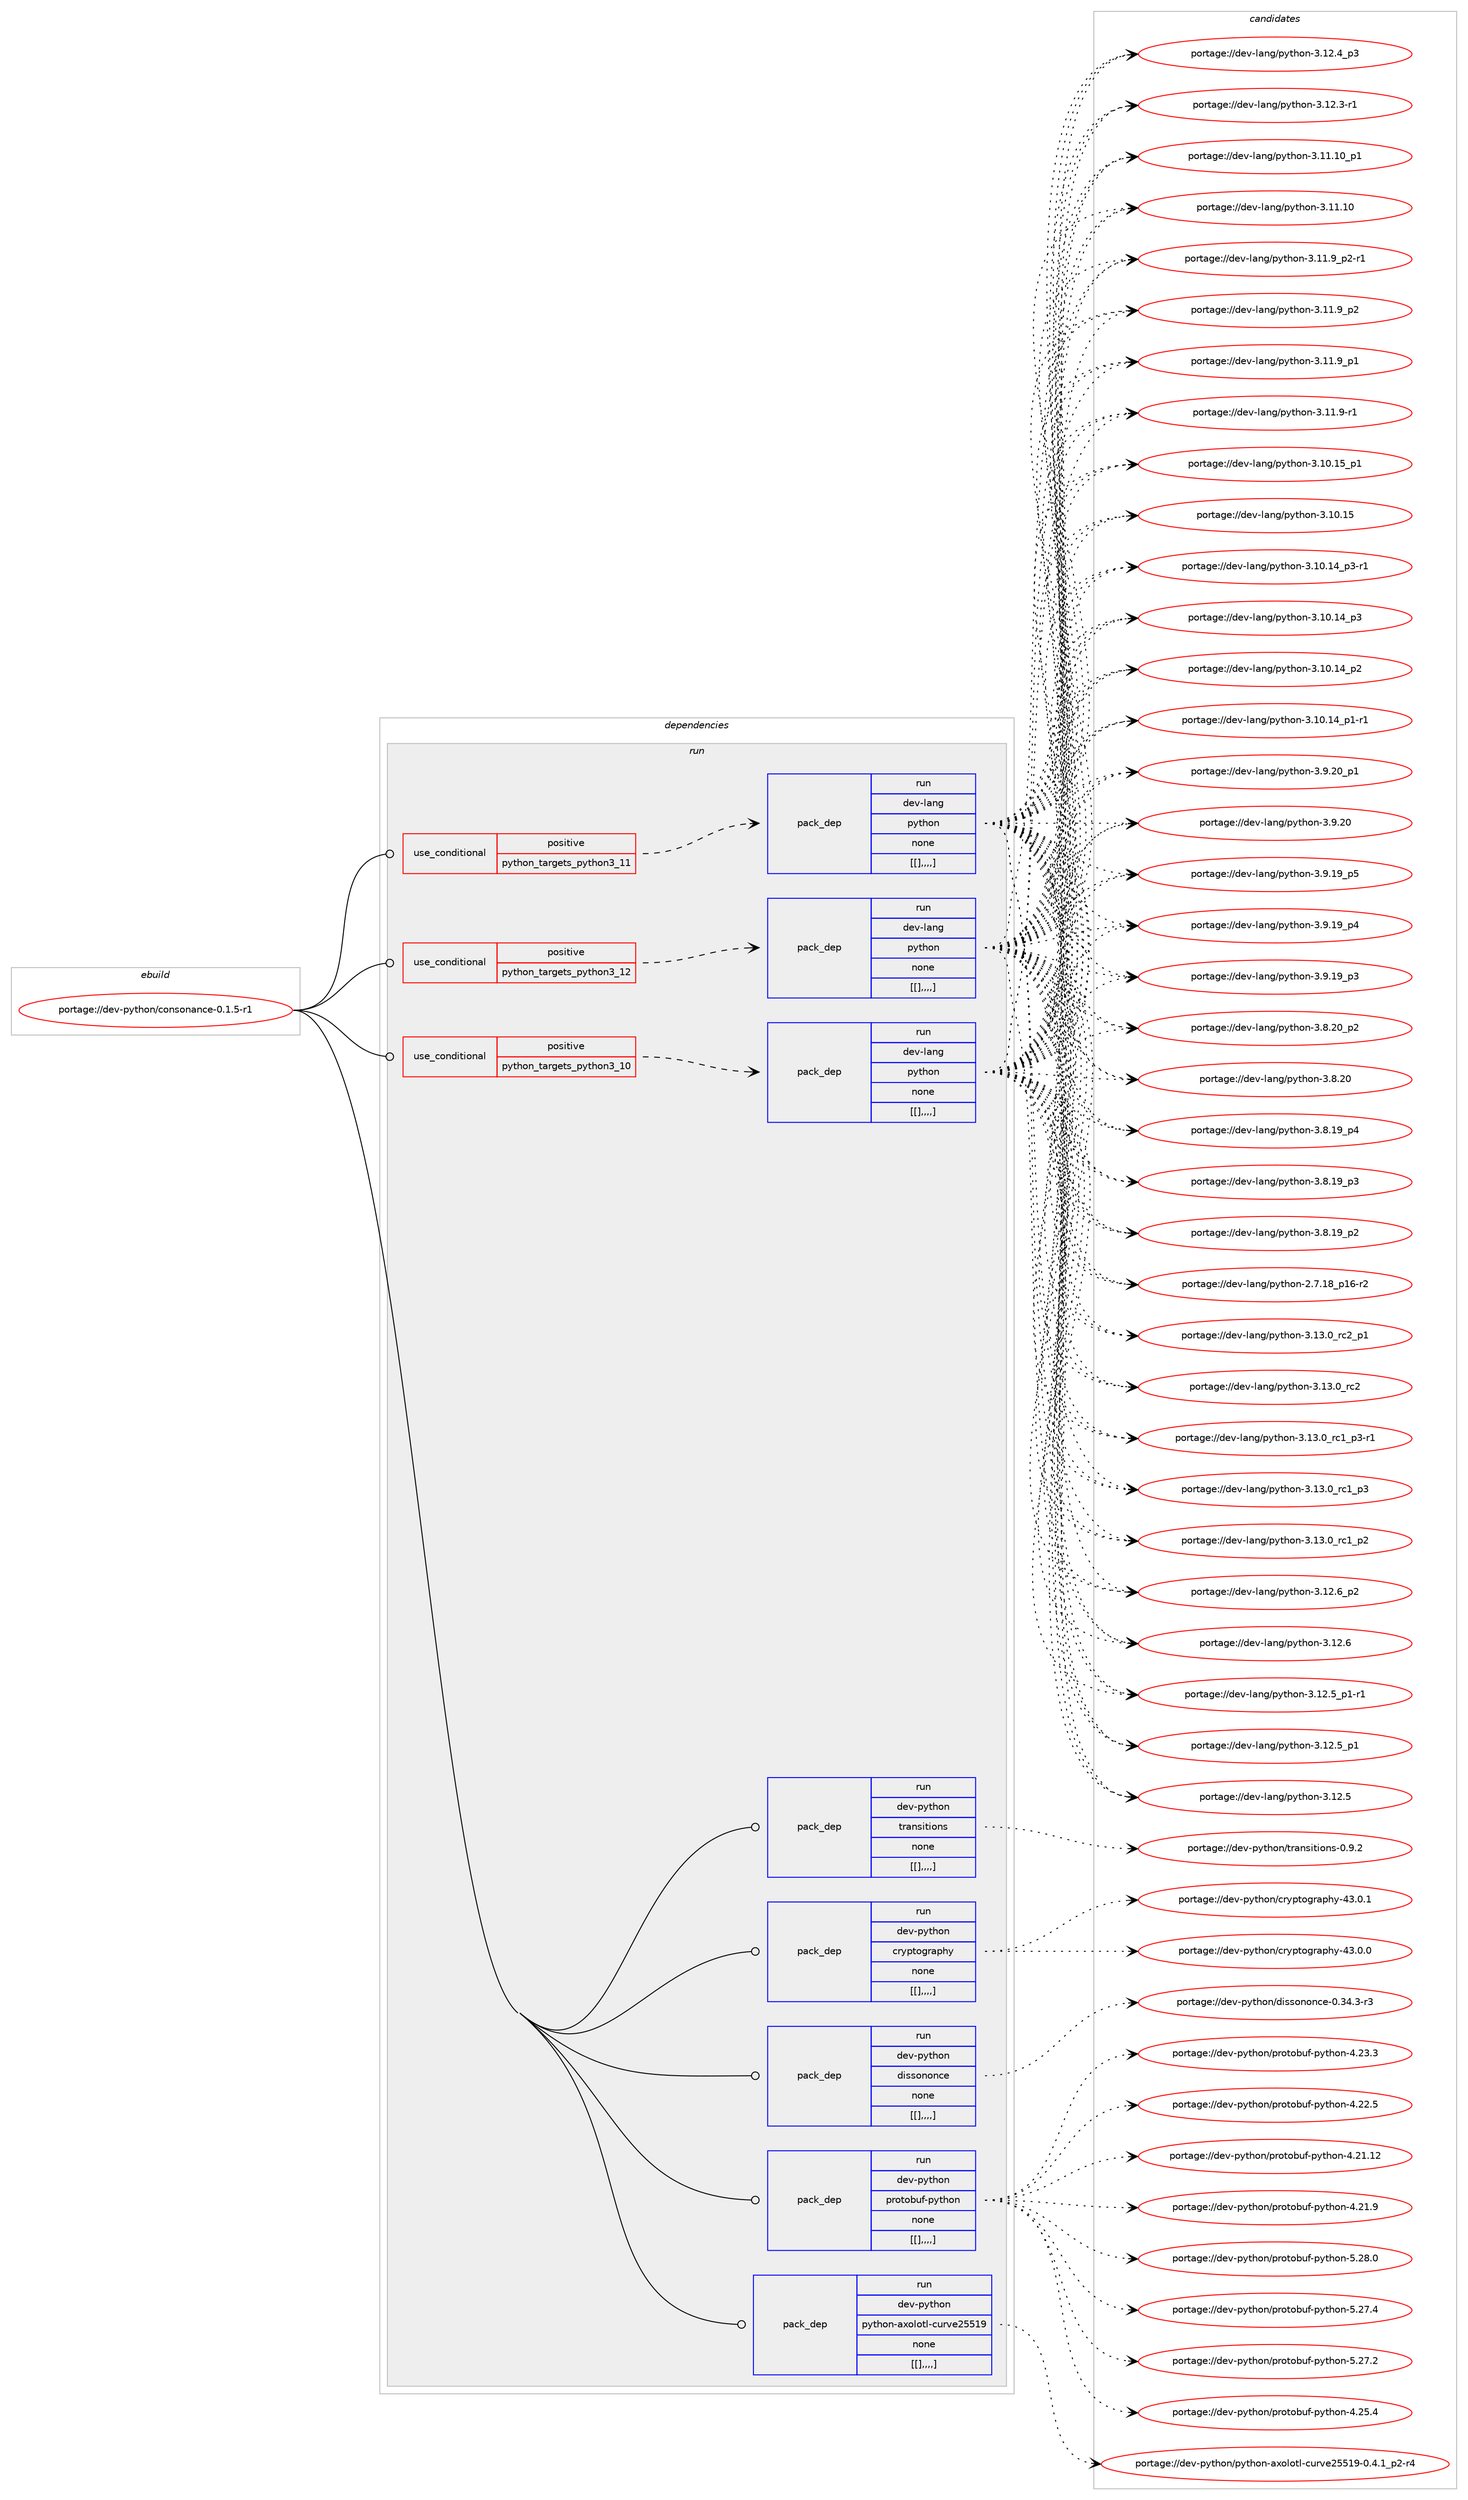 digraph prolog {

# *************
# Graph options
# *************

newrank=true;
concentrate=true;
compound=true;
graph [rankdir=LR,fontname=Helvetica,fontsize=10,ranksep=1.5];#, ranksep=2.5, nodesep=0.2];
edge  [arrowhead=vee];
node  [fontname=Helvetica,fontsize=10];

# **********
# The ebuild
# **********

subgraph cluster_leftcol {
color=gray;
label=<<i>ebuild</i>>;
id [label="portage://dev-python/consonance-0.1.5-r1", color=red, width=4, href="../dev-python/consonance-0.1.5-r1.svg"];
}

# ****************
# The dependencies
# ****************

subgraph cluster_midcol {
color=gray;
label=<<i>dependencies</i>>;
subgraph cluster_compile {
fillcolor="#eeeeee";
style=filled;
label=<<i>compile</i>>;
}
subgraph cluster_compileandrun {
fillcolor="#eeeeee";
style=filled;
label=<<i>compile and run</i>>;
}
subgraph cluster_run {
fillcolor="#eeeeee";
style=filled;
label=<<i>run</i>>;
subgraph cond32954 {
dependency145816 [label=<<TABLE BORDER="0" CELLBORDER="1" CELLSPACING="0" CELLPADDING="4"><TR><TD ROWSPAN="3" CELLPADDING="10">use_conditional</TD></TR><TR><TD>positive</TD></TR><TR><TD>python_targets_python3_10</TD></TR></TABLE>>, shape=none, color=red];
subgraph pack111650 {
dependency145817 [label=<<TABLE BORDER="0" CELLBORDER="1" CELLSPACING="0" CELLPADDING="4" WIDTH="220"><TR><TD ROWSPAN="6" CELLPADDING="30">pack_dep</TD></TR><TR><TD WIDTH="110">run</TD></TR><TR><TD>dev-lang</TD></TR><TR><TD>python</TD></TR><TR><TD>none</TD></TR><TR><TD>[[],,,,]</TD></TR></TABLE>>, shape=none, color=blue];
}
dependency145816:e -> dependency145817:w [weight=20,style="dashed",arrowhead="vee"];
}
id:e -> dependency145816:w [weight=20,style="solid",arrowhead="odot"];
subgraph cond32955 {
dependency145818 [label=<<TABLE BORDER="0" CELLBORDER="1" CELLSPACING="0" CELLPADDING="4"><TR><TD ROWSPAN="3" CELLPADDING="10">use_conditional</TD></TR><TR><TD>positive</TD></TR><TR><TD>python_targets_python3_11</TD></TR></TABLE>>, shape=none, color=red];
subgraph pack111651 {
dependency145819 [label=<<TABLE BORDER="0" CELLBORDER="1" CELLSPACING="0" CELLPADDING="4" WIDTH="220"><TR><TD ROWSPAN="6" CELLPADDING="30">pack_dep</TD></TR><TR><TD WIDTH="110">run</TD></TR><TR><TD>dev-lang</TD></TR><TR><TD>python</TD></TR><TR><TD>none</TD></TR><TR><TD>[[],,,,]</TD></TR></TABLE>>, shape=none, color=blue];
}
dependency145818:e -> dependency145819:w [weight=20,style="dashed",arrowhead="vee"];
}
id:e -> dependency145818:w [weight=20,style="solid",arrowhead="odot"];
subgraph cond32956 {
dependency145820 [label=<<TABLE BORDER="0" CELLBORDER="1" CELLSPACING="0" CELLPADDING="4"><TR><TD ROWSPAN="3" CELLPADDING="10">use_conditional</TD></TR><TR><TD>positive</TD></TR><TR><TD>python_targets_python3_12</TD></TR></TABLE>>, shape=none, color=red];
subgraph pack111652 {
dependency145821 [label=<<TABLE BORDER="0" CELLBORDER="1" CELLSPACING="0" CELLPADDING="4" WIDTH="220"><TR><TD ROWSPAN="6" CELLPADDING="30">pack_dep</TD></TR><TR><TD WIDTH="110">run</TD></TR><TR><TD>dev-lang</TD></TR><TR><TD>python</TD></TR><TR><TD>none</TD></TR><TR><TD>[[],,,,]</TD></TR></TABLE>>, shape=none, color=blue];
}
dependency145820:e -> dependency145821:w [weight=20,style="dashed",arrowhead="vee"];
}
id:e -> dependency145820:w [weight=20,style="solid",arrowhead="odot"];
subgraph pack111653 {
dependency145822 [label=<<TABLE BORDER="0" CELLBORDER="1" CELLSPACING="0" CELLPADDING="4" WIDTH="220"><TR><TD ROWSPAN="6" CELLPADDING="30">pack_dep</TD></TR><TR><TD WIDTH="110">run</TD></TR><TR><TD>dev-python</TD></TR><TR><TD>cryptography</TD></TR><TR><TD>none</TD></TR><TR><TD>[[],,,,]</TD></TR></TABLE>>, shape=none, color=blue];
}
id:e -> dependency145822:w [weight=20,style="solid",arrowhead="odot"];
subgraph pack111654 {
dependency145823 [label=<<TABLE BORDER="0" CELLBORDER="1" CELLSPACING="0" CELLPADDING="4" WIDTH="220"><TR><TD ROWSPAN="6" CELLPADDING="30">pack_dep</TD></TR><TR><TD WIDTH="110">run</TD></TR><TR><TD>dev-python</TD></TR><TR><TD>dissononce</TD></TR><TR><TD>none</TD></TR><TR><TD>[[],,,,]</TD></TR></TABLE>>, shape=none, color=blue];
}
id:e -> dependency145823:w [weight=20,style="solid",arrowhead="odot"];
subgraph pack111655 {
dependency145824 [label=<<TABLE BORDER="0" CELLBORDER="1" CELLSPACING="0" CELLPADDING="4" WIDTH="220"><TR><TD ROWSPAN="6" CELLPADDING="30">pack_dep</TD></TR><TR><TD WIDTH="110">run</TD></TR><TR><TD>dev-python</TD></TR><TR><TD>protobuf-python</TD></TR><TR><TD>none</TD></TR><TR><TD>[[],,,,]</TD></TR></TABLE>>, shape=none, color=blue];
}
id:e -> dependency145824:w [weight=20,style="solid",arrowhead="odot"];
subgraph pack111656 {
dependency145825 [label=<<TABLE BORDER="0" CELLBORDER="1" CELLSPACING="0" CELLPADDING="4" WIDTH="220"><TR><TD ROWSPAN="6" CELLPADDING="30">pack_dep</TD></TR><TR><TD WIDTH="110">run</TD></TR><TR><TD>dev-python</TD></TR><TR><TD>python-axolotl-curve25519</TD></TR><TR><TD>none</TD></TR><TR><TD>[[],,,,]</TD></TR></TABLE>>, shape=none, color=blue];
}
id:e -> dependency145825:w [weight=20,style="solid",arrowhead="odot"];
subgraph pack111657 {
dependency145826 [label=<<TABLE BORDER="0" CELLBORDER="1" CELLSPACING="0" CELLPADDING="4" WIDTH="220"><TR><TD ROWSPAN="6" CELLPADDING="30">pack_dep</TD></TR><TR><TD WIDTH="110">run</TD></TR><TR><TD>dev-python</TD></TR><TR><TD>transitions</TD></TR><TR><TD>none</TD></TR><TR><TD>[[],,,,]</TD></TR></TABLE>>, shape=none, color=blue];
}
id:e -> dependency145826:w [weight=20,style="solid",arrowhead="odot"];
}
}

# **************
# The candidates
# **************

subgraph cluster_choices {
rank=same;
color=gray;
label=<<i>candidates</i>>;

subgraph choice111650 {
color=black;
nodesep=1;
choice100101118451089711010347112121116104111110455146495146489511499509511249 [label="portage://dev-lang/python-3.13.0_rc2_p1", color=red, width=4,href="../dev-lang/python-3.13.0_rc2_p1.svg"];
choice10010111845108971101034711212111610411111045514649514648951149950 [label="portage://dev-lang/python-3.13.0_rc2", color=red, width=4,href="../dev-lang/python-3.13.0_rc2.svg"];
choice1001011184510897110103471121211161041111104551464951464895114994995112514511449 [label="portage://dev-lang/python-3.13.0_rc1_p3-r1", color=red, width=4,href="../dev-lang/python-3.13.0_rc1_p3-r1.svg"];
choice100101118451089711010347112121116104111110455146495146489511499499511251 [label="portage://dev-lang/python-3.13.0_rc1_p3", color=red, width=4,href="../dev-lang/python-3.13.0_rc1_p3.svg"];
choice100101118451089711010347112121116104111110455146495146489511499499511250 [label="portage://dev-lang/python-3.13.0_rc1_p2", color=red, width=4,href="../dev-lang/python-3.13.0_rc1_p2.svg"];
choice100101118451089711010347112121116104111110455146495046549511250 [label="portage://dev-lang/python-3.12.6_p2", color=red, width=4,href="../dev-lang/python-3.12.6_p2.svg"];
choice10010111845108971101034711212111610411111045514649504654 [label="portage://dev-lang/python-3.12.6", color=red, width=4,href="../dev-lang/python-3.12.6.svg"];
choice1001011184510897110103471121211161041111104551464950465395112494511449 [label="portage://dev-lang/python-3.12.5_p1-r1", color=red, width=4,href="../dev-lang/python-3.12.5_p1-r1.svg"];
choice100101118451089711010347112121116104111110455146495046539511249 [label="portage://dev-lang/python-3.12.5_p1", color=red, width=4,href="../dev-lang/python-3.12.5_p1.svg"];
choice10010111845108971101034711212111610411111045514649504653 [label="portage://dev-lang/python-3.12.5", color=red, width=4,href="../dev-lang/python-3.12.5.svg"];
choice100101118451089711010347112121116104111110455146495046529511251 [label="portage://dev-lang/python-3.12.4_p3", color=red, width=4,href="../dev-lang/python-3.12.4_p3.svg"];
choice100101118451089711010347112121116104111110455146495046514511449 [label="portage://dev-lang/python-3.12.3-r1", color=red, width=4,href="../dev-lang/python-3.12.3-r1.svg"];
choice10010111845108971101034711212111610411111045514649494649489511249 [label="portage://dev-lang/python-3.11.10_p1", color=red, width=4,href="../dev-lang/python-3.11.10_p1.svg"];
choice1001011184510897110103471121211161041111104551464949464948 [label="portage://dev-lang/python-3.11.10", color=red, width=4,href="../dev-lang/python-3.11.10.svg"];
choice1001011184510897110103471121211161041111104551464949465795112504511449 [label="portage://dev-lang/python-3.11.9_p2-r1", color=red, width=4,href="../dev-lang/python-3.11.9_p2-r1.svg"];
choice100101118451089711010347112121116104111110455146494946579511250 [label="portage://dev-lang/python-3.11.9_p2", color=red, width=4,href="../dev-lang/python-3.11.9_p2.svg"];
choice100101118451089711010347112121116104111110455146494946579511249 [label="portage://dev-lang/python-3.11.9_p1", color=red, width=4,href="../dev-lang/python-3.11.9_p1.svg"];
choice100101118451089711010347112121116104111110455146494946574511449 [label="portage://dev-lang/python-3.11.9-r1", color=red, width=4,href="../dev-lang/python-3.11.9-r1.svg"];
choice10010111845108971101034711212111610411111045514649484649539511249 [label="portage://dev-lang/python-3.10.15_p1", color=red, width=4,href="../dev-lang/python-3.10.15_p1.svg"];
choice1001011184510897110103471121211161041111104551464948464953 [label="portage://dev-lang/python-3.10.15", color=red, width=4,href="../dev-lang/python-3.10.15.svg"];
choice100101118451089711010347112121116104111110455146494846495295112514511449 [label="portage://dev-lang/python-3.10.14_p3-r1", color=red, width=4,href="../dev-lang/python-3.10.14_p3-r1.svg"];
choice10010111845108971101034711212111610411111045514649484649529511251 [label="portage://dev-lang/python-3.10.14_p3", color=red, width=4,href="../dev-lang/python-3.10.14_p3.svg"];
choice10010111845108971101034711212111610411111045514649484649529511250 [label="portage://dev-lang/python-3.10.14_p2", color=red, width=4,href="../dev-lang/python-3.10.14_p2.svg"];
choice100101118451089711010347112121116104111110455146494846495295112494511449 [label="portage://dev-lang/python-3.10.14_p1-r1", color=red, width=4,href="../dev-lang/python-3.10.14_p1-r1.svg"];
choice100101118451089711010347112121116104111110455146574650489511249 [label="portage://dev-lang/python-3.9.20_p1", color=red, width=4,href="../dev-lang/python-3.9.20_p1.svg"];
choice10010111845108971101034711212111610411111045514657465048 [label="portage://dev-lang/python-3.9.20", color=red, width=4,href="../dev-lang/python-3.9.20.svg"];
choice100101118451089711010347112121116104111110455146574649579511253 [label="portage://dev-lang/python-3.9.19_p5", color=red, width=4,href="../dev-lang/python-3.9.19_p5.svg"];
choice100101118451089711010347112121116104111110455146574649579511252 [label="portage://dev-lang/python-3.9.19_p4", color=red, width=4,href="../dev-lang/python-3.9.19_p4.svg"];
choice100101118451089711010347112121116104111110455146574649579511251 [label="portage://dev-lang/python-3.9.19_p3", color=red, width=4,href="../dev-lang/python-3.9.19_p3.svg"];
choice100101118451089711010347112121116104111110455146564650489511250 [label="portage://dev-lang/python-3.8.20_p2", color=red, width=4,href="../dev-lang/python-3.8.20_p2.svg"];
choice10010111845108971101034711212111610411111045514656465048 [label="portage://dev-lang/python-3.8.20", color=red, width=4,href="../dev-lang/python-3.8.20.svg"];
choice100101118451089711010347112121116104111110455146564649579511252 [label="portage://dev-lang/python-3.8.19_p4", color=red, width=4,href="../dev-lang/python-3.8.19_p4.svg"];
choice100101118451089711010347112121116104111110455146564649579511251 [label="portage://dev-lang/python-3.8.19_p3", color=red, width=4,href="../dev-lang/python-3.8.19_p3.svg"];
choice100101118451089711010347112121116104111110455146564649579511250 [label="portage://dev-lang/python-3.8.19_p2", color=red, width=4,href="../dev-lang/python-3.8.19_p2.svg"];
choice100101118451089711010347112121116104111110455046554649569511249544511450 [label="portage://dev-lang/python-2.7.18_p16-r2", color=red, width=4,href="../dev-lang/python-2.7.18_p16-r2.svg"];
dependency145817:e -> choice100101118451089711010347112121116104111110455146495146489511499509511249:w [style=dotted,weight="100"];
dependency145817:e -> choice10010111845108971101034711212111610411111045514649514648951149950:w [style=dotted,weight="100"];
dependency145817:e -> choice1001011184510897110103471121211161041111104551464951464895114994995112514511449:w [style=dotted,weight="100"];
dependency145817:e -> choice100101118451089711010347112121116104111110455146495146489511499499511251:w [style=dotted,weight="100"];
dependency145817:e -> choice100101118451089711010347112121116104111110455146495146489511499499511250:w [style=dotted,weight="100"];
dependency145817:e -> choice100101118451089711010347112121116104111110455146495046549511250:w [style=dotted,weight="100"];
dependency145817:e -> choice10010111845108971101034711212111610411111045514649504654:w [style=dotted,weight="100"];
dependency145817:e -> choice1001011184510897110103471121211161041111104551464950465395112494511449:w [style=dotted,weight="100"];
dependency145817:e -> choice100101118451089711010347112121116104111110455146495046539511249:w [style=dotted,weight="100"];
dependency145817:e -> choice10010111845108971101034711212111610411111045514649504653:w [style=dotted,weight="100"];
dependency145817:e -> choice100101118451089711010347112121116104111110455146495046529511251:w [style=dotted,weight="100"];
dependency145817:e -> choice100101118451089711010347112121116104111110455146495046514511449:w [style=dotted,weight="100"];
dependency145817:e -> choice10010111845108971101034711212111610411111045514649494649489511249:w [style=dotted,weight="100"];
dependency145817:e -> choice1001011184510897110103471121211161041111104551464949464948:w [style=dotted,weight="100"];
dependency145817:e -> choice1001011184510897110103471121211161041111104551464949465795112504511449:w [style=dotted,weight="100"];
dependency145817:e -> choice100101118451089711010347112121116104111110455146494946579511250:w [style=dotted,weight="100"];
dependency145817:e -> choice100101118451089711010347112121116104111110455146494946579511249:w [style=dotted,weight="100"];
dependency145817:e -> choice100101118451089711010347112121116104111110455146494946574511449:w [style=dotted,weight="100"];
dependency145817:e -> choice10010111845108971101034711212111610411111045514649484649539511249:w [style=dotted,weight="100"];
dependency145817:e -> choice1001011184510897110103471121211161041111104551464948464953:w [style=dotted,weight="100"];
dependency145817:e -> choice100101118451089711010347112121116104111110455146494846495295112514511449:w [style=dotted,weight="100"];
dependency145817:e -> choice10010111845108971101034711212111610411111045514649484649529511251:w [style=dotted,weight="100"];
dependency145817:e -> choice10010111845108971101034711212111610411111045514649484649529511250:w [style=dotted,weight="100"];
dependency145817:e -> choice100101118451089711010347112121116104111110455146494846495295112494511449:w [style=dotted,weight="100"];
dependency145817:e -> choice100101118451089711010347112121116104111110455146574650489511249:w [style=dotted,weight="100"];
dependency145817:e -> choice10010111845108971101034711212111610411111045514657465048:w [style=dotted,weight="100"];
dependency145817:e -> choice100101118451089711010347112121116104111110455146574649579511253:w [style=dotted,weight="100"];
dependency145817:e -> choice100101118451089711010347112121116104111110455146574649579511252:w [style=dotted,weight="100"];
dependency145817:e -> choice100101118451089711010347112121116104111110455146574649579511251:w [style=dotted,weight="100"];
dependency145817:e -> choice100101118451089711010347112121116104111110455146564650489511250:w [style=dotted,weight="100"];
dependency145817:e -> choice10010111845108971101034711212111610411111045514656465048:w [style=dotted,weight="100"];
dependency145817:e -> choice100101118451089711010347112121116104111110455146564649579511252:w [style=dotted,weight="100"];
dependency145817:e -> choice100101118451089711010347112121116104111110455146564649579511251:w [style=dotted,weight="100"];
dependency145817:e -> choice100101118451089711010347112121116104111110455146564649579511250:w [style=dotted,weight="100"];
dependency145817:e -> choice100101118451089711010347112121116104111110455046554649569511249544511450:w [style=dotted,weight="100"];
}
subgraph choice111651 {
color=black;
nodesep=1;
choice100101118451089711010347112121116104111110455146495146489511499509511249 [label="portage://dev-lang/python-3.13.0_rc2_p1", color=red, width=4,href="../dev-lang/python-3.13.0_rc2_p1.svg"];
choice10010111845108971101034711212111610411111045514649514648951149950 [label="portage://dev-lang/python-3.13.0_rc2", color=red, width=4,href="../dev-lang/python-3.13.0_rc2.svg"];
choice1001011184510897110103471121211161041111104551464951464895114994995112514511449 [label="portage://dev-lang/python-3.13.0_rc1_p3-r1", color=red, width=4,href="../dev-lang/python-3.13.0_rc1_p3-r1.svg"];
choice100101118451089711010347112121116104111110455146495146489511499499511251 [label="portage://dev-lang/python-3.13.0_rc1_p3", color=red, width=4,href="../dev-lang/python-3.13.0_rc1_p3.svg"];
choice100101118451089711010347112121116104111110455146495146489511499499511250 [label="portage://dev-lang/python-3.13.0_rc1_p2", color=red, width=4,href="../dev-lang/python-3.13.0_rc1_p2.svg"];
choice100101118451089711010347112121116104111110455146495046549511250 [label="portage://dev-lang/python-3.12.6_p2", color=red, width=4,href="../dev-lang/python-3.12.6_p2.svg"];
choice10010111845108971101034711212111610411111045514649504654 [label="portage://dev-lang/python-3.12.6", color=red, width=4,href="../dev-lang/python-3.12.6.svg"];
choice1001011184510897110103471121211161041111104551464950465395112494511449 [label="portage://dev-lang/python-3.12.5_p1-r1", color=red, width=4,href="../dev-lang/python-3.12.5_p1-r1.svg"];
choice100101118451089711010347112121116104111110455146495046539511249 [label="portage://dev-lang/python-3.12.5_p1", color=red, width=4,href="../dev-lang/python-3.12.5_p1.svg"];
choice10010111845108971101034711212111610411111045514649504653 [label="portage://dev-lang/python-3.12.5", color=red, width=4,href="../dev-lang/python-3.12.5.svg"];
choice100101118451089711010347112121116104111110455146495046529511251 [label="portage://dev-lang/python-3.12.4_p3", color=red, width=4,href="../dev-lang/python-3.12.4_p3.svg"];
choice100101118451089711010347112121116104111110455146495046514511449 [label="portage://dev-lang/python-3.12.3-r1", color=red, width=4,href="../dev-lang/python-3.12.3-r1.svg"];
choice10010111845108971101034711212111610411111045514649494649489511249 [label="portage://dev-lang/python-3.11.10_p1", color=red, width=4,href="../dev-lang/python-3.11.10_p1.svg"];
choice1001011184510897110103471121211161041111104551464949464948 [label="portage://dev-lang/python-3.11.10", color=red, width=4,href="../dev-lang/python-3.11.10.svg"];
choice1001011184510897110103471121211161041111104551464949465795112504511449 [label="portage://dev-lang/python-3.11.9_p2-r1", color=red, width=4,href="../dev-lang/python-3.11.9_p2-r1.svg"];
choice100101118451089711010347112121116104111110455146494946579511250 [label="portage://dev-lang/python-3.11.9_p2", color=red, width=4,href="../dev-lang/python-3.11.9_p2.svg"];
choice100101118451089711010347112121116104111110455146494946579511249 [label="portage://dev-lang/python-3.11.9_p1", color=red, width=4,href="../dev-lang/python-3.11.9_p1.svg"];
choice100101118451089711010347112121116104111110455146494946574511449 [label="portage://dev-lang/python-3.11.9-r1", color=red, width=4,href="../dev-lang/python-3.11.9-r1.svg"];
choice10010111845108971101034711212111610411111045514649484649539511249 [label="portage://dev-lang/python-3.10.15_p1", color=red, width=4,href="../dev-lang/python-3.10.15_p1.svg"];
choice1001011184510897110103471121211161041111104551464948464953 [label="portage://dev-lang/python-3.10.15", color=red, width=4,href="../dev-lang/python-3.10.15.svg"];
choice100101118451089711010347112121116104111110455146494846495295112514511449 [label="portage://dev-lang/python-3.10.14_p3-r1", color=red, width=4,href="../dev-lang/python-3.10.14_p3-r1.svg"];
choice10010111845108971101034711212111610411111045514649484649529511251 [label="portage://dev-lang/python-3.10.14_p3", color=red, width=4,href="../dev-lang/python-3.10.14_p3.svg"];
choice10010111845108971101034711212111610411111045514649484649529511250 [label="portage://dev-lang/python-3.10.14_p2", color=red, width=4,href="../dev-lang/python-3.10.14_p2.svg"];
choice100101118451089711010347112121116104111110455146494846495295112494511449 [label="portage://dev-lang/python-3.10.14_p1-r1", color=red, width=4,href="../dev-lang/python-3.10.14_p1-r1.svg"];
choice100101118451089711010347112121116104111110455146574650489511249 [label="portage://dev-lang/python-3.9.20_p1", color=red, width=4,href="../dev-lang/python-3.9.20_p1.svg"];
choice10010111845108971101034711212111610411111045514657465048 [label="portage://dev-lang/python-3.9.20", color=red, width=4,href="../dev-lang/python-3.9.20.svg"];
choice100101118451089711010347112121116104111110455146574649579511253 [label="portage://dev-lang/python-3.9.19_p5", color=red, width=4,href="../dev-lang/python-3.9.19_p5.svg"];
choice100101118451089711010347112121116104111110455146574649579511252 [label="portage://dev-lang/python-3.9.19_p4", color=red, width=4,href="../dev-lang/python-3.9.19_p4.svg"];
choice100101118451089711010347112121116104111110455146574649579511251 [label="portage://dev-lang/python-3.9.19_p3", color=red, width=4,href="../dev-lang/python-3.9.19_p3.svg"];
choice100101118451089711010347112121116104111110455146564650489511250 [label="portage://dev-lang/python-3.8.20_p2", color=red, width=4,href="../dev-lang/python-3.8.20_p2.svg"];
choice10010111845108971101034711212111610411111045514656465048 [label="portage://dev-lang/python-3.8.20", color=red, width=4,href="../dev-lang/python-3.8.20.svg"];
choice100101118451089711010347112121116104111110455146564649579511252 [label="portage://dev-lang/python-3.8.19_p4", color=red, width=4,href="../dev-lang/python-3.8.19_p4.svg"];
choice100101118451089711010347112121116104111110455146564649579511251 [label="portage://dev-lang/python-3.8.19_p3", color=red, width=4,href="../dev-lang/python-3.8.19_p3.svg"];
choice100101118451089711010347112121116104111110455146564649579511250 [label="portage://dev-lang/python-3.8.19_p2", color=red, width=4,href="../dev-lang/python-3.8.19_p2.svg"];
choice100101118451089711010347112121116104111110455046554649569511249544511450 [label="portage://dev-lang/python-2.7.18_p16-r2", color=red, width=4,href="../dev-lang/python-2.7.18_p16-r2.svg"];
dependency145819:e -> choice100101118451089711010347112121116104111110455146495146489511499509511249:w [style=dotted,weight="100"];
dependency145819:e -> choice10010111845108971101034711212111610411111045514649514648951149950:w [style=dotted,weight="100"];
dependency145819:e -> choice1001011184510897110103471121211161041111104551464951464895114994995112514511449:w [style=dotted,weight="100"];
dependency145819:e -> choice100101118451089711010347112121116104111110455146495146489511499499511251:w [style=dotted,weight="100"];
dependency145819:e -> choice100101118451089711010347112121116104111110455146495146489511499499511250:w [style=dotted,weight="100"];
dependency145819:e -> choice100101118451089711010347112121116104111110455146495046549511250:w [style=dotted,weight="100"];
dependency145819:e -> choice10010111845108971101034711212111610411111045514649504654:w [style=dotted,weight="100"];
dependency145819:e -> choice1001011184510897110103471121211161041111104551464950465395112494511449:w [style=dotted,weight="100"];
dependency145819:e -> choice100101118451089711010347112121116104111110455146495046539511249:w [style=dotted,weight="100"];
dependency145819:e -> choice10010111845108971101034711212111610411111045514649504653:w [style=dotted,weight="100"];
dependency145819:e -> choice100101118451089711010347112121116104111110455146495046529511251:w [style=dotted,weight="100"];
dependency145819:e -> choice100101118451089711010347112121116104111110455146495046514511449:w [style=dotted,weight="100"];
dependency145819:e -> choice10010111845108971101034711212111610411111045514649494649489511249:w [style=dotted,weight="100"];
dependency145819:e -> choice1001011184510897110103471121211161041111104551464949464948:w [style=dotted,weight="100"];
dependency145819:e -> choice1001011184510897110103471121211161041111104551464949465795112504511449:w [style=dotted,weight="100"];
dependency145819:e -> choice100101118451089711010347112121116104111110455146494946579511250:w [style=dotted,weight="100"];
dependency145819:e -> choice100101118451089711010347112121116104111110455146494946579511249:w [style=dotted,weight="100"];
dependency145819:e -> choice100101118451089711010347112121116104111110455146494946574511449:w [style=dotted,weight="100"];
dependency145819:e -> choice10010111845108971101034711212111610411111045514649484649539511249:w [style=dotted,weight="100"];
dependency145819:e -> choice1001011184510897110103471121211161041111104551464948464953:w [style=dotted,weight="100"];
dependency145819:e -> choice100101118451089711010347112121116104111110455146494846495295112514511449:w [style=dotted,weight="100"];
dependency145819:e -> choice10010111845108971101034711212111610411111045514649484649529511251:w [style=dotted,weight="100"];
dependency145819:e -> choice10010111845108971101034711212111610411111045514649484649529511250:w [style=dotted,weight="100"];
dependency145819:e -> choice100101118451089711010347112121116104111110455146494846495295112494511449:w [style=dotted,weight="100"];
dependency145819:e -> choice100101118451089711010347112121116104111110455146574650489511249:w [style=dotted,weight="100"];
dependency145819:e -> choice10010111845108971101034711212111610411111045514657465048:w [style=dotted,weight="100"];
dependency145819:e -> choice100101118451089711010347112121116104111110455146574649579511253:w [style=dotted,weight="100"];
dependency145819:e -> choice100101118451089711010347112121116104111110455146574649579511252:w [style=dotted,weight="100"];
dependency145819:e -> choice100101118451089711010347112121116104111110455146574649579511251:w [style=dotted,weight="100"];
dependency145819:e -> choice100101118451089711010347112121116104111110455146564650489511250:w [style=dotted,weight="100"];
dependency145819:e -> choice10010111845108971101034711212111610411111045514656465048:w [style=dotted,weight="100"];
dependency145819:e -> choice100101118451089711010347112121116104111110455146564649579511252:w [style=dotted,weight="100"];
dependency145819:e -> choice100101118451089711010347112121116104111110455146564649579511251:w [style=dotted,weight="100"];
dependency145819:e -> choice100101118451089711010347112121116104111110455146564649579511250:w [style=dotted,weight="100"];
dependency145819:e -> choice100101118451089711010347112121116104111110455046554649569511249544511450:w [style=dotted,weight="100"];
}
subgraph choice111652 {
color=black;
nodesep=1;
choice100101118451089711010347112121116104111110455146495146489511499509511249 [label="portage://dev-lang/python-3.13.0_rc2_p1", color=red, width=4,href="../dev-lang/python-3.13.0_rc2_p1.svg"];
choice10010111845108971101034711212111610411111045514649514648951149950 [label="portage://dev-lang/python-3.13.0_rc2", color=red, width=4,href="../dev-lang/python-3.13.0_rc2.svg"];
choice1001011184510897110103471121211161041111104551464951464895114994995112514511449 [label="portage://dev-lang/python-3.13.0_rc1_p3-r1", color=red, width=4,href="../dev-lang/python-3.13.0_rc1_p3-r1.svg"];
choice100101118451089711010347112121116104111110455146495146489511499499511251 [label="portage://dev-lang/python-3.13.0_rc1_p3", color=red, width=4,href="../dev-lang/python-3.13.0_rc1_p3.svg"];
choice100101118451089711010347112121116104111110455146495146489511499499511250 [label="portage://dev-lang/python-3.13.0_rc1_p2", color=red, width=4,href="../dev-lang/python-3.13.0_rc1_p2.svg"];
choice100101118451089711010347112121116104111110455146495046549511250 [label="portage://dev-lang/python-3.12.6_p2", color=red, width=4,href="../dev-lang/python-3.12.6_p2.svg"];
choice10010111845108971101034711212111610411111045514649504654 [label="portage://dev-lang/python-3.12.6", color=red, width=4,href="../dev-lang/python-3.12.6.svg"];
choice1001011184510897110103471121211161041111104551464950465395112494511449 [label="portage://dev-lang/python-3.12.5_p1-r1", color=red, width=4,href="../dev-lang/python-3.12.5_p1-r1.svg"];
choice100101118451089711010347112121116104111110455146495046539511249 [label="portage://dev-lang/python-3.12.5_p1", color=red, width=4,href="../dev-lang/python-3.12.5_p1.svg"];
choice10010111845108971101034711212111610411111045514649504653 [label="portage://dev-lang/python-3.12.5", color=red, width=4,href="../dev-lang/python-3.12.5.svg"];
choice100101118451089711010347112121116104111110455146495046529511251 [label="portage://dev-lang/python-3.12.4_p3", color=red, width=4,href="../dev-lang/python-3.12.4_p3.svg"];
choice100101118451089711010347112121116104111110455146495046514511449 [label="portage://dev-lang/python-3.12.3-r1", color=red, width=4,href="../dev-lang/python-3.12.3-r1.svg"];
choice10010111845108971101034711212111610411111045514649494649489511249 [label="portage://dev-lang/python-3.11.10_p1", color=red, width=4,href="../dev-lang/python-3.11.10_p1.svg"];
choice1001011184510897110103471121211161041111104551464949464948 [label="portage://dev-lang/python-3.11.10", color=red, width=4,href="../dev-lang/python-3.11.10.svg"];
choice1001011184510897110103471121211161041111104551464949465795112504511449 [label="portage://dev-lang/python-3.11.9_p2-r1", color=red, width=4,href="../dev-lang/python-3.11.9_p2-r1.svg"];
choice100101118451089711010347112121116104111110455146494946579511250 [label="portage://dev-lang/python-3.11.9_p2", color=red, width=4,href="../dev-lang/python-3.11.9_p2.svg"];
choice100101118451089711010347112121116104111110455146494946579511249 [label="portage://dev-lang/python-3.11.9_p1", color=red, width=4,href="../dev-lang/python-3.11.9_p1.svg"];
choice100101118451089711010347112121116104111110455146494946574511449 [label="portage://dev-lang/python-3.11.9-r1", color=red, width=4,href="../dev-lang/python-3.11.9-r1.svg"];
choice10010111845108971101034711212111610411111045514649484649539511249 [label="portage://dev-lang/python-3.10.15_p1", color=red, width=4,href="../dev-lang/python-3.10.15_p1.svg"];
choice1001011184510897110103471121211161041111104551464948464953 [label="portage://dev-lang/python-3.10.15", color=red, width=4,href="../dev-lang/python-3.10.15.svg"];
choice100101118451089711010347112121116104111110455146494846495295112514511449 [label="portage://dev-lang/python-3.10.14_p3-r1", color=red, width=4,href="../dev-lang/python-3.10.14_p3-r1.svg"];
choice10010111845108971101034711212111610411111045514649484649529511251 [label="portage://dev-lang/python-3.10.14_p3", color=red, width=4,href="../dev-lang/python-3.10.14_p3.svg"];
choice10010111845108971101034711212111610411111045514649484649529511250 [label="portage://dev-lang/python-3.10.14_p2", color=red, width=4,href="../dev-lang/python-3.10.14_p2.svg"];
choice100101118451089711010347112121116104111110455146494846495295112494511449 [label="portage://dev-lang/python-3.10.14_p1-r1", color=red, width=4,href="../dev-lang/python-3.10.14_p1-r1.svg"];
choice100101118451089711010347112121116104111110455146574650489511249 [label="portage://dev-lang/python-3.9.20_p1", color=red, width=4,href="../dev-lang/python-3.9.20_p1.svg"];
choice10010111845108971101034711212111610411111045514657465048 [label="portage://dev-lang/python-3.9.20", color=red, width=4,href="../dev-lang/python-3.9.20.svg"];
choice100101118451089711010347112121116104111110455146574649579511253 [label="portage://dev-lang/python-3.9.19_p5", color=red, width=4,href="../dev-lang/python-3.9.19_p5.svg"];
choice100101118451089711010347112121116104111110455146574649579511252 [label="portage://dev-lang/python-3.9.19_p4", color=red, width=4,href="../dev-lang/python-3.9.19_p4.svg"];
choice100101118451089711010347112121116104111110455146574649579511251 [label="portage://dev-lang/python-3.9.19_p3", color=red, width=4,href="../dev-lang/python-3.9.19_p3.svg"];
choice100101118451089711010347112121116104111110455146564650489511250 [label="portage://dev-lang/python-3.8.20_p2", color=red, width=4,href="../dev-lang/python-3.8.20_p2.svg"];
choice10010111845108971101034711212111610411111045514656465048 [label="portage://dev-lang/python-3.8.20", color=red, width=4,href="../dev-lang/python-3.8.20.svg"];
choice100101118451089711010347112121116104111110455146564649579511252 [label="portage://dev-lang/python-3.8.19_p4", color=red, width=4,href="../dev-lang/python-3.8.19_p4.svg"];
choice100101118451089711010347112121116104111110455146564649579511251 [label="portage://dev-lang/python-3.8.19_p3", color=red, width=4,href="../dev-lang/python-3.8.19_p3.svg"];
choice100101118451089711010347112121116104111110455146564649579511250 [label="portage://dev-lang/python-3.8.19_p2", color=red, width=4,href="../dev-lang/python-3.8.19_p2.svg"];
choice100101118451089711010347112121116104111110455046554649569511249544511450 [label="portage://dev-lang/python-2.7.18_p16-r2", color=red, width=4,href="../dev-lang/python-2.7.18_p16-r2.svg"];
dependency145821:e -> choice100101118451089711010347112121116104111110455146495146489511499509511249:w [style=dotted,weight="100"];
dependency145821:e -> choice10010111845108971101034711212111610411111045514649514648951149950:w [style=dotted,weight="100"];
dependency145821:e -> choice1001011184510897110103471121211161041111104551464951464895114994995112514511449:w [style=dotted,weight="100"];
dependency145821:e -> choice100101118451089711010347112121116104111110455146495146489511499499511251:w [style=dotted,weight="100"];
dependency145821:e -> choice100101118451089711010347112121116104111110455146495146489511499499511250:w [style=dotted,weight="100"];
dependency145821:e -> choice100101118451089711010347112121116104111110455146495046549511250:w [style=dotted,weight="100"];
dependency145821:e -> choice10010111845108971101034711212111610411111045514649504654:w [style=dotted,weight="100"];
dependency145821:e -> choice1001011184510897110103471121211161041111104551464950465395112494511449:w [style=dotted,weight="100"];
dependency145821:e -> choice100101118451089711010347112121116104111110455146495046539511249:w [style=dotted,weight="100"];
dependency145821:e -> choice10010111845108971101034711212111610411111045514649504653:w [style=dotted,weight="100"];
dependency145821:e -> choice100101118451089711010347112121116104111110455146495046529511251:w [style=dotted,weight="100"];
dependency145821:e -> choice100101118451089711010347112121116104111110455146495046514511449:w [style=dotted,weight="100"];
dependency145821:e -> choice10010111845108971101034711212111610411111045514649494649489511249:w [style=dotted,weight="100"];
dependency145821:e -> choice1001011184510897110103471121211161041111104551464949464948:w [style=dotted,weight="100"];
dependency145821:e -> choice1001011184510897110103471121211161041111104551464949465795112504511449:w [style=dotted,weight="100"];
dependency145821:e -> choice100101118451089711010347112121116104111110455146494946579511250:w [style=dotted,weight="100"];
dependency145821:e -> choice100101118451089711010347112121116104111110455146494946579511249:w [style=dotted,weight="100"];
dependency145821:e -> choice100101118451089711010347112121116104111110455146494946574511449:w [style=dotted,weight="100"];
dependency145821:e -> choice10010111845108971101034711212111610411111045514649484649539511249:w [style=dotted,weight="100"];
dependency145821:e -> choice1001011184510897110103471121211161041111104551464948464953:w [style=dotted,weight="100"];
dependency145821:e -> choice100101118451089711010347112121116104111110455146494846495295112514511449:w [style=dotted,weight="100"];
dependency145821:e -> choice10010111845108971101034711212111610411111045514649484649529511251:w [style=dotted,weight="100"];
dependency145821:e -> choice10010111845108971101034711212111610411111045514649484649529511250:w [style=dotted,weight="100"];
dependency145821:e -> choice100101118451089711010347112121116104111110455146494846495295112494511449:w [style=dotted,weight="100"];
dependency145821:e -> choice100101118451089711010347112121116104111110455146574650489511249:w [style=dotted,weight="100"];
dependency145821:e -> choice10010111845108971101034711212111610411111045514657465048:w [style=dotted,weight="100"];
dependency145821:e -> choice100101118451089711010347112121116104111110455146574649579511253:w [style=dotted,weight="100"];
dependency145821:e -> choice100101118451089711010347112121116104111110455146574649579511252:w [style=dotted,weight="100"];
dependency145821:e -> choice100101118451089711010347112121116104111110455146574649579511251:w [style=dotted,weight="100"];
dependency145821:e -> choice100101118451089711010347112121116104111110455146564650489511250:w [style=dotted,weight="100"];
dependency145821:e -> choice10010111845108971101034711212111610411111045514656465048:w [style=dotted,weight="100"];
dependency145821:e -> choice100101118451089711010347112121116104111110455146564649579511252:w [style=dotted,weight="100"];
dependency145821:e -> choice100101118451089711010347112121116104111110455146564649579511251:w [style=dotted,weight="100"];
dependency145821:e -> choice100101118451089711010347112121116104111110455146564649579511250:w [style=dotted,weight="100"];
dependency145821:e -> choice100101118451089711010347112121116104111110455046554649569511249544511450:w [style=dotted,weight="100"];
}
subgraph choice111653 {
color=black;
nodesep=1;
choice1001011184511212111610411111047991141211121161111031149711210412145525146484649 [label="portage://dev-python/cryptography-43.0.1", color=red, width=4,href="../dev-python/cryptography-43.0.1.svg"];
choice1001011184511212111610411111047991141211121161111031149711210412145525146484648 [label="portage://dev-python/cryptography-43.0.0", color=red, width=4,href="../dev-python/cryptography-43.0.0.svg"];
dependency145822:e -> choice1001011184511212111610411111047991141211121161111031149711210412145525146484649:w [style=dotted,weight="100"];
dependency145822:e -> choice1001011184511212111610411111047991141211121161111031149711210412145525146484648:w [style=dotted,weight="100"];
}
subgraph choice111654 {
color=black;
nodesep=1;
choice100101118451121211161041111104710010511511511111011111099101454846515246514511451 [label="portage://dev-python/dissononce-0.34.3-r3", color=red, width=4,href="../dev-python/dissononce-0.34.3-r3.svg"];
dependency145823:e -> choice100101118451121211161041111104710010511511511111011111099101454846515246514511451:w [style=dotted,weight="100"];
}
subgraph choice111655 {
color=black;
nodesep=1;
choice1001011184511212111610411111047112114111116111981171024511212111610411111045534650564648 [label="portage://dev-python/protobuf-python-5.28.0", color=red, width=4,href="../dev-python/protobuf-python-5.28.0.svg"];
choice1001011184511212111610411111047112114111116111981171024511212111610411111045534650554652 [label="portage://dev-python/protobuf-python-5.27.4", color=red, width=4,href="../dev-python/protobuf-python-5.27.4.svg"];
choice1001011184511212111610411111047112114111116111981171024511212111610411111045534650554650 [label="portage://dev-python/protobuf-python-5.27.2", color=red, width=4,href="../dev-python/protobuf-python-5.27.2.svg"];
choice1001011184511212111610411111047112114111116111981171024511212111610411111045524650534652 [label="portage://dev-python/protobuf-python-4.25.4", color=red, width=4,href="../dev-python/protobuf-python-4.25.4.svg"];
choice1001011184511212111610411111047112114111116111981171024511212111610411111045524650514651 [label="portage://dev-python/protobuf-python-4.23.3", color=red, width=4,href="../dev-python/protobuf-python-4.23.3.svg"];
choice1001011184511212111610411111047112114111116111981171024511212111610411111045524650504653 [label="portage://dev-python/protobuf-python-4.22.5", color=red, width=4,href="../dev-python/protobuf-python-4.22.5.svg"];
choice100101118451121211161041111104711211411111611198117102451121211161041111104552465049464950 [label="portage://dev-python/protobuf-python-4.21.12", color=red, width=4,href="../dev-python/protobuf-python-4.21.12.svg"];
choice1001011184511212111610411111047112114111116111981171024511212111610411111045524650494657 [label="portage://dev-python/protobuf-python-4.21.9", color=red, width=4,href="../dev-python/protobuf-python-4.21.9.svg"];
dependency145824:e -> choice1001011184511212111610411111047112114111116111981171024511212111610411111045534650564648:w [style=dotted,weight="100"];
dependency145824:e -> choice1001011184511212111610411111047112114111116111981171024511212111610411111045534650554652:w [style=dotted,weight="100"];
dependency145824:e -> choice1001011184511212111610411111047112114111116111981171024511212111610411111045534650554650:w [style=dotted,weight="100"];
dependency145824:e -> choice1001011184511212111610411111047112114111116111981171024511212111610411111045524650534652:w [style=dotted,weight="100"];
dependency145824:e -> choice1001011184511212111610411111047112114111116111981171024511212111610411111045524650514651:w [style=dotted,weight="100"];
dependency145824:e -> choice1001011184511212111610411111047112114111116111981171024511212111610411111045524650504653:w [style=dotted,weight="100"];
dependency145824:e -> choice100101118451121211161041111104711211411111611198117102451121211161041111104552465049464950:w [style=dotted,weight="100"];
dependency145824:e -> choice1001011184511212111610411111047112114111116111981171024511212111610411111045524650494657:w [style=dotted,weight="100"];
}
subgraph choice111656 {
color=black;
nodesep=1;
choice100101118451121211161041111104711212111610411111045971201111081111161084599117114118101505353495745484652464995112504511452 [label="portage://dev-python/python-axolotl-curve25519-0.4.1_p2-r4", color=red, width=4,href="../dev-python/python-axolotl-curve25519-0.4.1_p2-r4.svg"];
dependency145825:e -> choice100101118451121211161041111104711212111610411111045971201111081111161084599117114118101505353495745484652464995112504511452:w [style=dotted,weight="100"];
}
subgraph choice111657 {
color=black;
nodesep=1;
choice100101118451121211161041111104711611497110115105116105111110115454846574650 [label="portage://dev-python/transitions-0.9.2", color=red, width=4,href="../dev-python/transitions-0.9.2.svg"];
dependency145826:e -> choice100101118451121211161041111104711611497110115105116105111110115454846574650:w [style=dotted,weight="100"];
}
}

}
